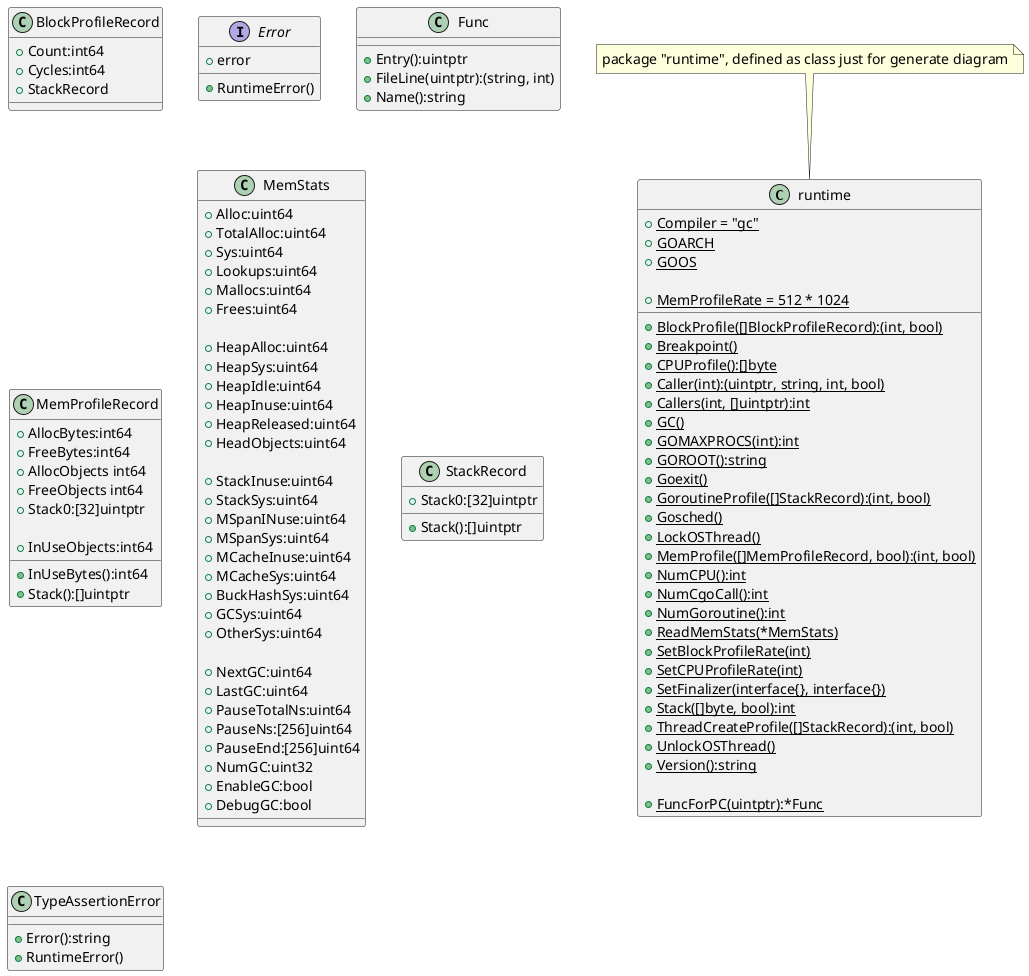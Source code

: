 @startuml
skinparam {
	defaultFontName Tohama
	defaultFontSize 14
}

class runtime {
	+{static} Compiler = "gc"
	+{static} GOARCH
	+{static} GOOS

	+{static} MemProfileRate = 512 * 1024

	+{static} BlockProfile([]BlockProfileRecord):(int, bool)
	+{static} Breakpoint()
	+{static} CPUProfile():[]byte
	+{static} Caller(int):(uintptr, string, int, bool)
	+{static} Callers(int, []uintptr):int
	+{static} GC()
	+{static} GOMAXPROCS(int):int
	+{static} GOROOT():string
	+{static} Goexit()
	+{static} GoroutineProfile([]StackRecord):(int, bool)
	+{static} Gosched()
	+{static} LockOSThread()
	+{static} MemProfile([]MemProfileRecord, bool):(int, bool)
	+{static} NumCPU():int
	+{static} NumCgoCall():int
	+{static} NumGoroutine():int
	+{static} ReadMemStats(*MemStats)
	+{static} SetBlockProfileRate(int)
	+{static} SetCPUProfileRate(int)
	+{static} SetFinalizer(interface{}, interface{})
	+{static} Stack([]byte, bool):int
	+{static} ThreadCreateProfile([]StackRecord):(int, bool)
	+{static} UnlockOSThread()
	+{static} Version():string

	+{static} FuncForPC(uintptr):*Func
}

class BlockProfileRecord {
	+Count:int64
	+Cycles:int64
	+StackRecord
}

interface Error {
	+error
	+RuntimeError()
}

class Func {
	+Entry():uintptr
	+FileLine(uintptr):(string, int)
	+Name():string
}

class MemProfileRecord {
	+AllocBytes:int64
	+FreeBytes:int64
	+AllocObjects int64
	+FreeObjects int64
	+Stack0:[32]uintptr

	+InUseBytes():int64
	+InUseObjects:int64
	+Stack():[]uintptr
}

class MemStats {
	+Alloc:uint64
	+TotalAlloc:uint64
	+Sys:uint64
	+Lookups:uint64
	+Mallocs:uint64
	+Frees:uint64

	+HeapAlloc:uint64
	+HeapSys:uint64
	+HeapIdle:uint64
	+HeapInuse:uint64
	+HeapReleased:uint64
	+HeadObjects:uint64

	+StackInuse:uint64
	+StackSys:uint64
	+MSpanINuse:uint64
	+MSpanSys:uint64
	+MCacheInuse:uint64
	+MCacheSys:uint64
	+BuckHashSys:uint64
	+GCSys:uint64
	+OtherSys:uint64

	+NextGC:uint64
	+LastGC:uint64
	+PauseTotalNs:uint64
	+PauseNs:[256]uint64
	+PauseEnd:[256]uint64
	+NumGC:uint32
	+EnableGC:bool
	+DebugGC:bool
}

class StackRecord {
	+Stack0:[32]uintptr
	+Stack():[]uintptr
}

class TypeAssertionError {
	+Error():string
	+RuntimeError()
}

note top of runtime: package "runtime", defined as class just for generate diagram

@enduml
